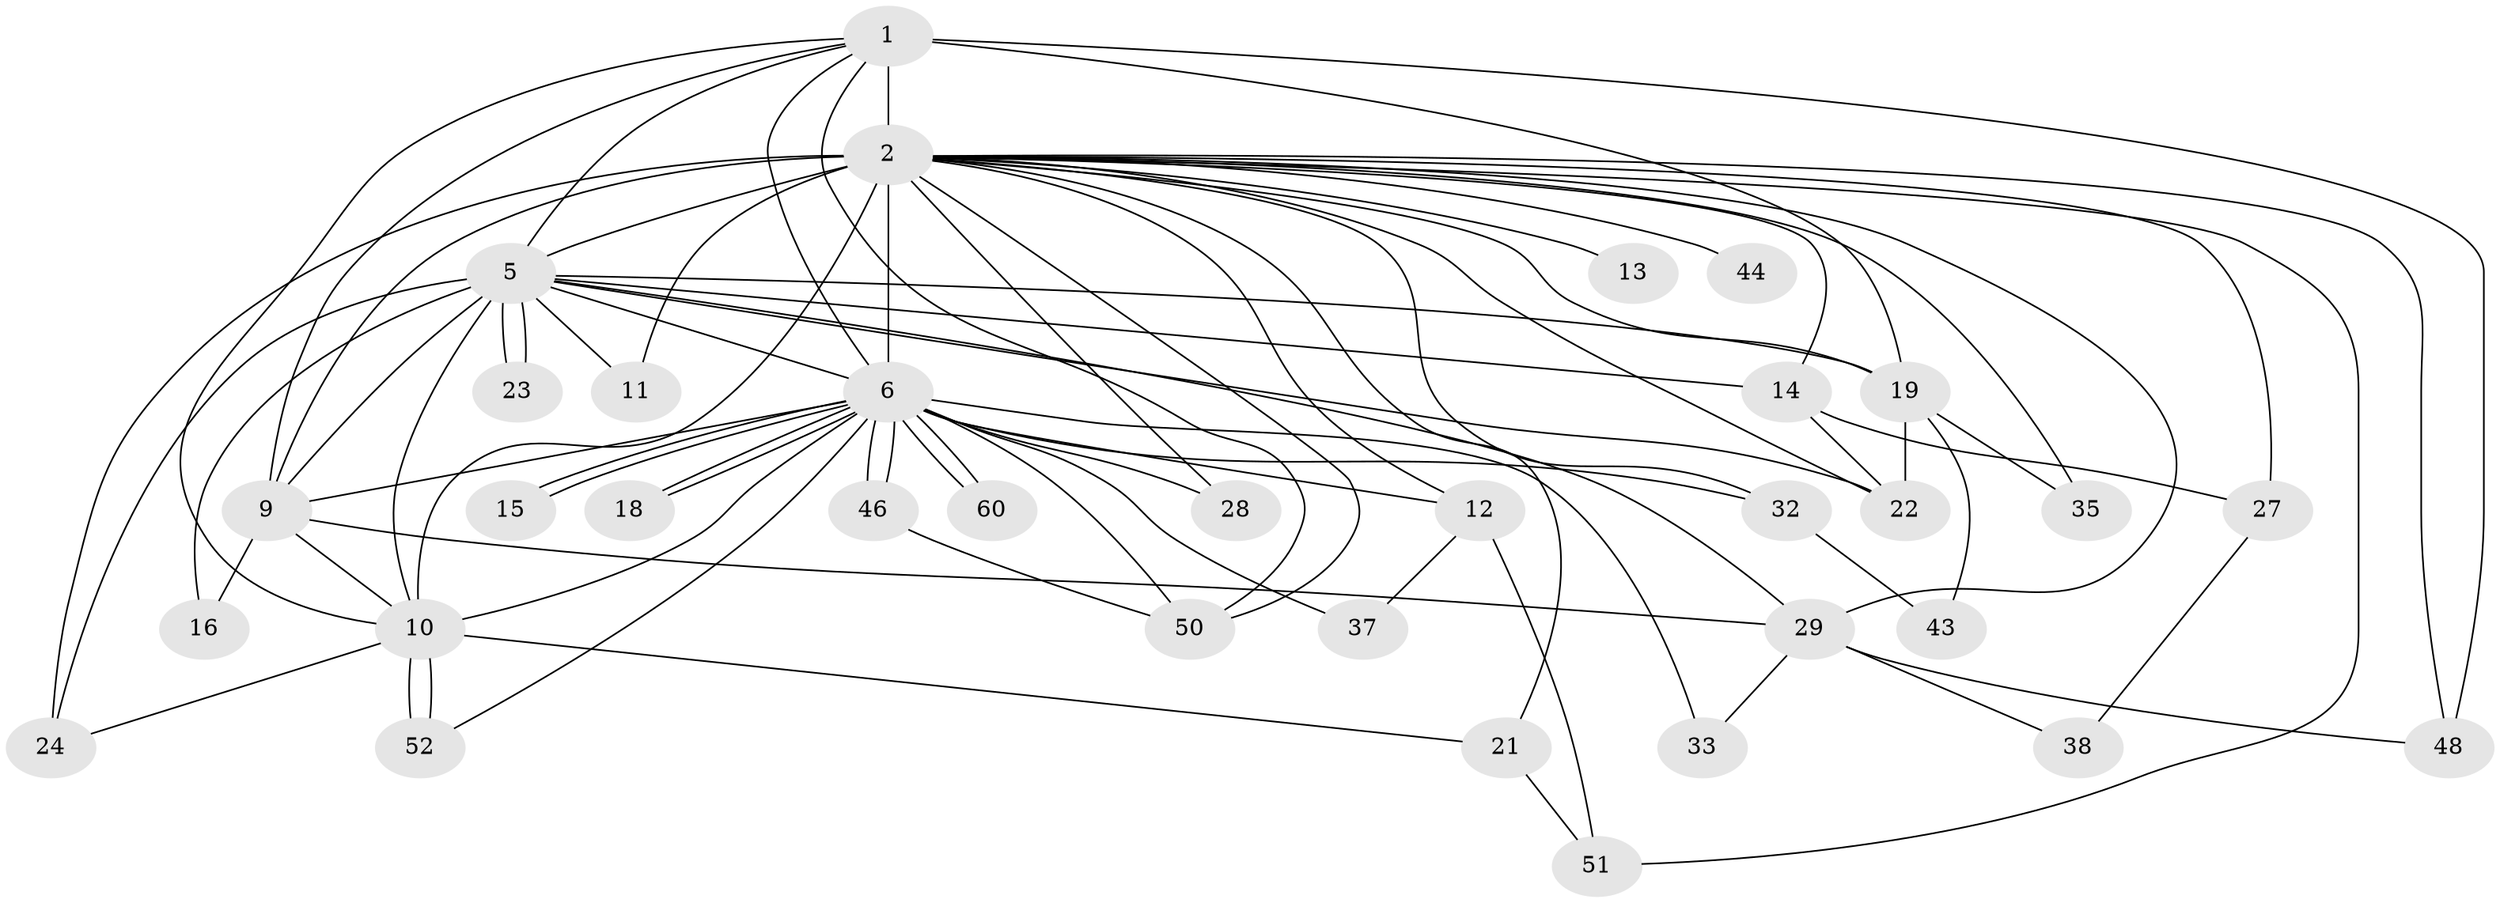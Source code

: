 // original degree distribution, {14: 0.014705882352941176, 12: 0.029411764705882353, 19: 0.014705882352941176, 15: 0.029411764705882353, 22: 0.014705882352941176, 26: 0.014705882352941176, 18: 0.029411764705882353, 2: 0.5588235294117647, 5: 0.07352941176470588, 3: 0.17647058823529413, 6: 0.014705882352941176, 4: 0.029411764705882353}
// Generated by graph-tools (version 1.1) at 2025/13/03/09/25 04:13:50]
// undirected, 34 vertices, 79 edges
graph export_dot {
graph [start="1"]
  node [color=gray90,style=filled];
  1 [super="+34"];
  2 [super="+25+3"];
  5 [super="+49+40"];
  6 [super="+30+47"];
  9;
  10 [super="+39+45"];
  11;
  12;
  13;
  14 [super="+26+56"];
  15;
  16;
  18;
  19 [super="+20+59+63"];
  21;
  22 [super="+65+53"];
  23;
  24;
  27;
  28;
  29 [super="+31"];
  32 [super="+36"];
  33;
  35;
  37;
  38;
  43;
  44;
  46;
  48 [super="+58"];
  50 [super="+64"];
  51 [super="+67"];
  52 [super="+61"];
  60;
  1 -- 2 [weight=7];
  1 -- 5;
  1 -- 6;
  1 -- 9;
  1 -- 10;
  1 -- 48;
  1 -- 50;
  1 -- 19;
  2 -- 5 [weight=8];
  2 -- 6 [weight=6];
  2 -- 9 [weight=5];
  2 -- 10 [weight=6];
  2 -- 14 [weight=3];
  2 -- 11;
  2 -- 12;
  2 -- 13 [weight=2];
  2 -- 19 [weight=5];
  2 -- 21;
  2 -- 22 [weight=2];
  2 -- 24;
  2 -- 27;
  2 -- 28;
  2 -- 29;
  2 -- 32 [weight=2];
  2 -- 35;
  2 -- 44;
  2 -- 48;
  2 -- 50;
  2 -- 51;
  5 -- 6;
  5 -- 9 [weight=2];
  5 -- 10;
  5 -- 11;
  5 -- 14;
  5 -- 16;
  5 -- 23;
  5 -- 23;
  5 -- 24;
  5 -- 29;
  5 -- 19;
  5 -- 22;
  6 -- 9;
  6 -- 10 [weight=2];
  6 -- 15;
  6 -- 15;
  6 -- 18;
  6 -- 18;
  6 -- 28;
  6 -- 32;
  6 -- 33;
  6 -- 37;
  6 -- 46;
  6 -- 46;
  6 -- 60;
  6 -- 60;
  6 -- 52;
  6 -- 50;
  6 -- 12;
  9 -- 10;
  9 -- 16;
  9 -- 29;
  10 -- 21;
  10 -- 52;
  10 -- 52;
  10 -- 24;
  12 -- 37;
  12 -- 51;
  14 -- 27;
  14 -- 22;
  19 -- 35;
  19 -- 43;
  19 -- 22;
  21 -- 51;
  27 -- 38;
  29 -- 33;
  29 -- 48;
  29 -- 38;
  32 -- 43;
  46 -- 50;
}
